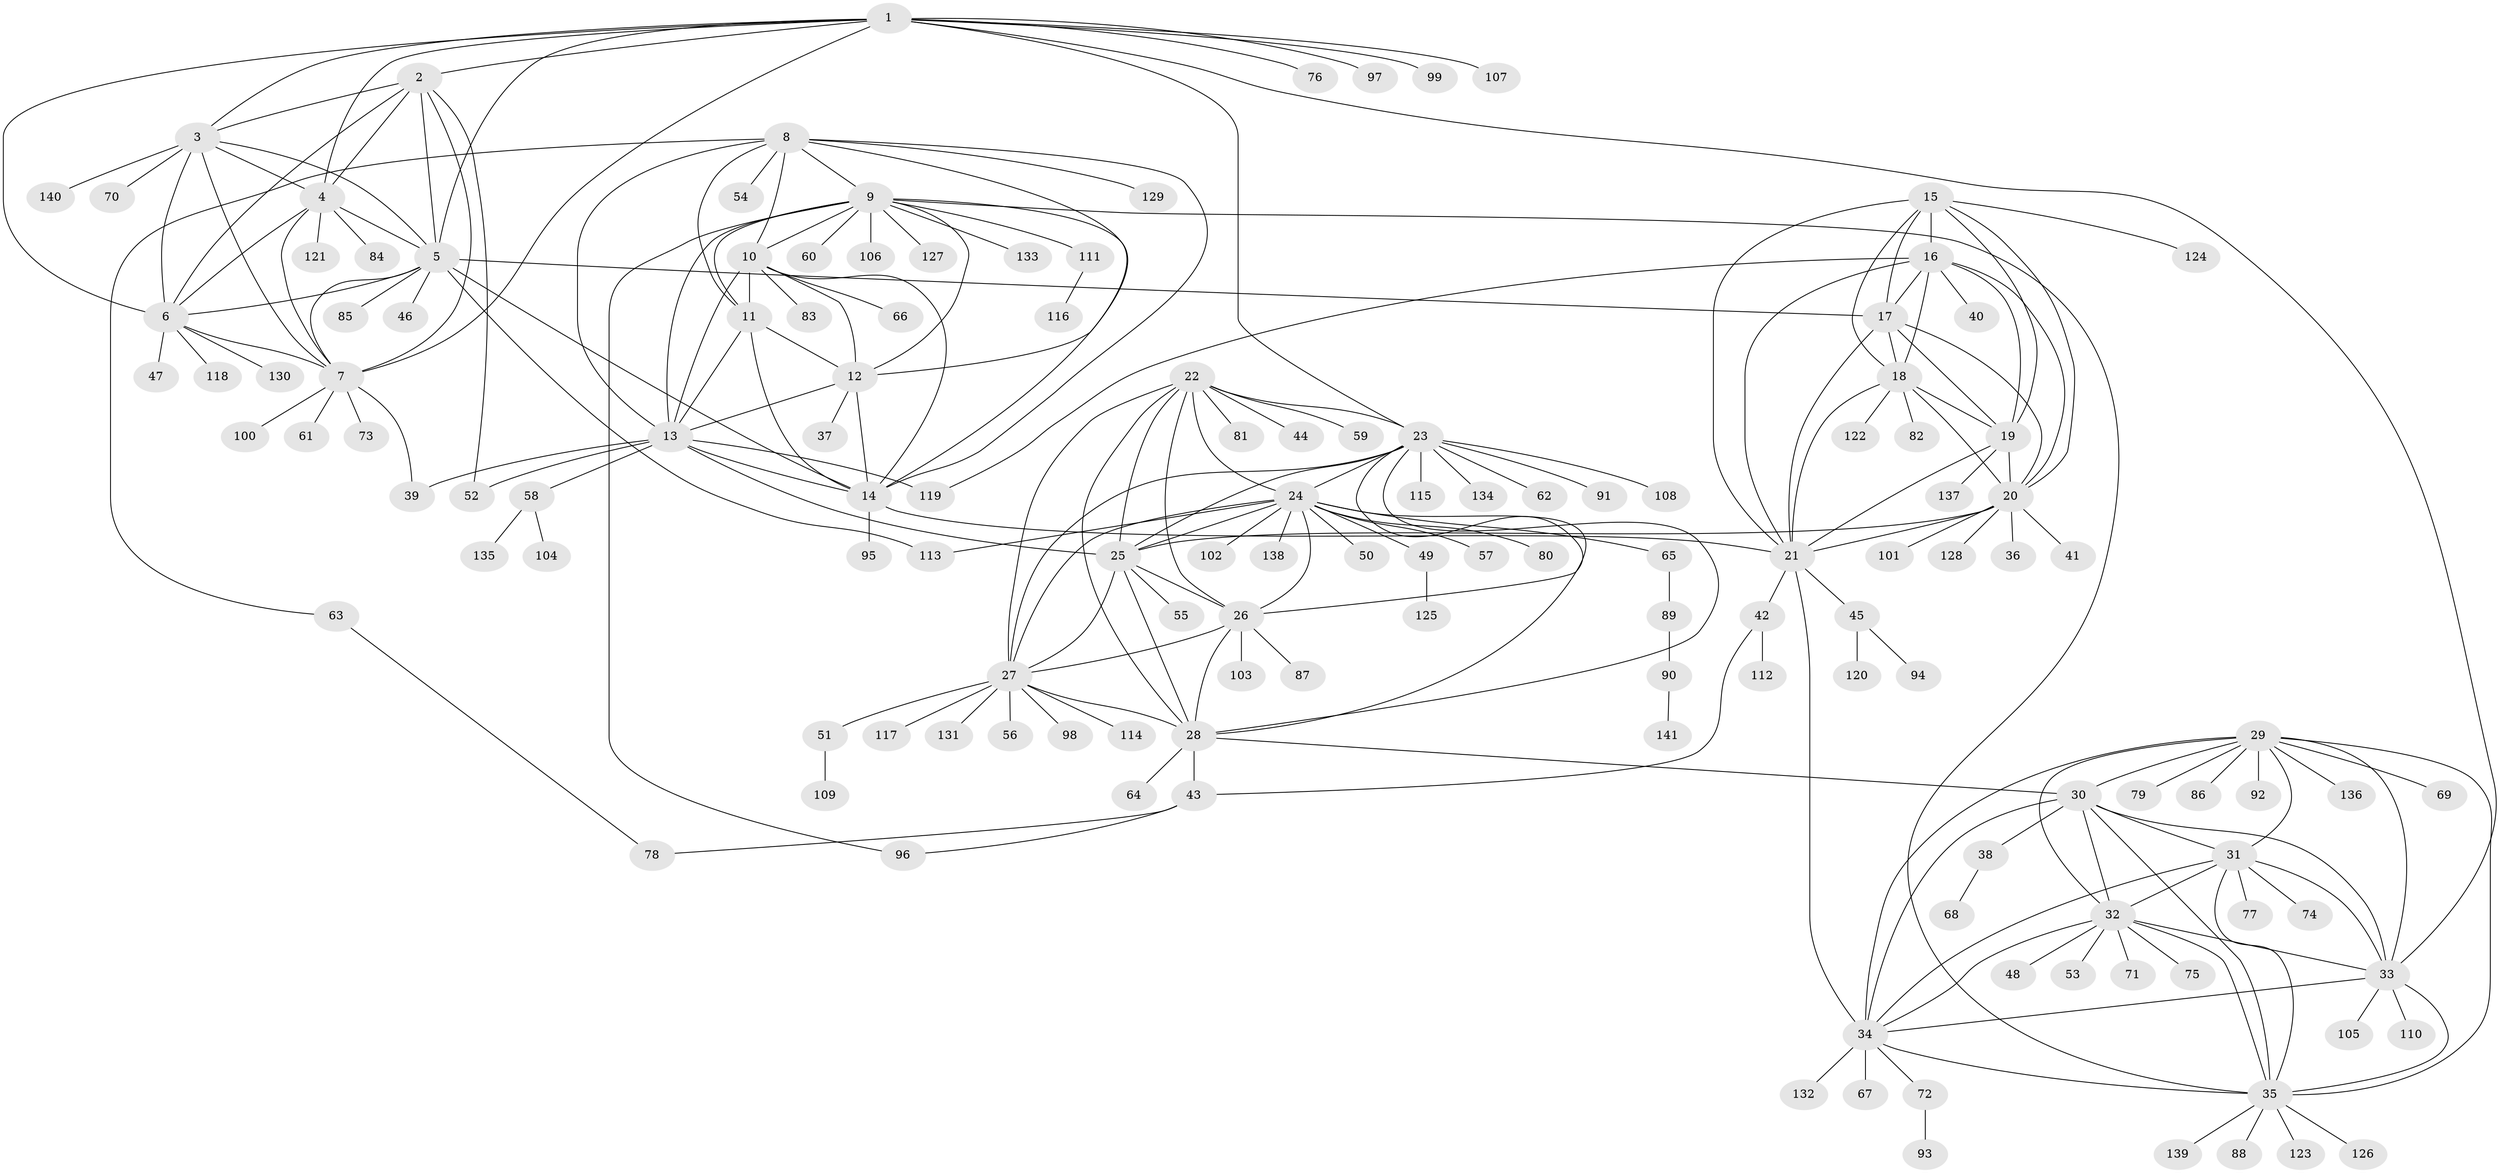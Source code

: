 // Generated by graph-tools (version 1.1) at 2025/02/03/09/25 03:02:46]
// undirected, 141 vertices, 228 edges
graph export_dot {
graph [start="1"]
  node [color=gray90,style=filled];
  1;
  2;
  3;
  4;
  5;
  6;
  7;
  8;
  9;
  10;
  11;
  12;
  13;
  14;
  15;
  16;
  17;
  18;
  19;
  20;
  21;
  22;
  23;
  24;
  25;
  26;
  27;
  28;
  29;
  30;
  31;
  32;
  33;
  34;
  35;
  36;
  37;
  38;
  39;
  40;
  41;
  42;
  43;
  44;
  45;
  46;
  47;
  48;
  49;
  50;
  51;
  52;
  53;
  54;
  55;
  56;
  57;
  58;
  59;
  60;
  61;
  62;
  63;
  64;
  65;
  66;
  67;
  68;
  69;
  70;
  71;
  72;
  73;
  74;
  75;
  76;
  77;
  78;
  79;
  80;
  81;
  82;
  83;
  84;
  85;
  86;
  87;
  88;
  89;
  90;
  91;
  92;
  93;
  94;
  95;
  96;
  97;
  98;
  99;
  100;
  101;
  102;
  103;
  104;
  105;
  106;
  107;
  108;
  109;
  110;
  111;
  112;
  113;
  114;
  115;
  116;
  117;
  118;
  119;
  120;
  121;
  122;
  123;
  124;
  125;
  126;
  127;
  128;
  129;
  130;
  131;
  132;
  133;
  134;
  135;
  136;
  137;
  138;
  139;
  140;
  141;
  1 -- 2;
  1 -- 3;
  1 -- 4;
  1 -- 5;
  1 -- 6;
  1 -- 7;
  1 -- 23;
  1 -- 33;
  1 -- 76;
  1 -- 97;
  1 -- 99;
  1 -- 107;
  2 -- 3;
  2 -- 4;
  2 -- 5;
  2 -- 6;
  2 -- 7;
  2 -- 52;
  3 -- 4;
  3 -- 5;
  3 -- 6;
  3 -- 7;
  3 -- 70;
  3 -- 140;
  4 -- 5;
  4 -- 6;
  4 -- 7;
  4 -- 84;
  4 -- 121;
  5 -- 6;
  5 -- 7;
  5 -- 14;
  5 -- 17;
  5 -- 46;
  5 -- 85;
  5 -- 113;
  6 -- 7;
  6 -- 47;
  6 -- 118;
  6 -- 130;
  7 -- 39;
  7 -- 61;
  7 -- 73;
  7 -- 100;
  8 -- 9;
  8 -- 10;
  8 -- 11;
  8 -- 12;
  8 -- 13;
  8 -- 14;
  8 -- 54;
  8 -- 63;
  8 -- 129;
  9 -- 10;
  9 -- 11;
  9 -- 12;
  9 -- 13;
  9 -- 14;
  9 -- 35;
  9 -- 60;
  9 -- 96;
  9 -- 106;
  9 -- 111;
  9 -- 127;
  9 -- 133;
  10 -- 11;
  10 -- 12;
  10 -- 13;
  10 -- 14;
  10 -- 66;
  10 -- 83;
  11 -- 12;
  11 -- 13;
  11 -- 14;
  12 -- 13;
  12 -- 14;
  12 -- 37;
  13 -- 14;
  13 -- 25;
  13 -- 39;
  13 -- 52;
  13 -- 58;
  13 -- 119;
  14 -- 21;
  14 -- 95;
  15 -- 16;
  15 -- 17;
  15 -- 18;
  15 -- 19;
  15 -- 20;
  15 -- 21;
  15 -- 124;
  16 -- 17;
  16 -- 18;
  16 -- 19;
  16 -- 20;
  16 -- 21;
  16 -- 40;
  16 -- 119;
  17 -- 18;
  17 -- 19;
  17 -- 20;
  17 -- 21;
  18 -- 19;
  18 -- 20;
  18 -- 21;
  18 -- 82;
  18 -- 122;
  19 -- 20;
  19 -- 21;
  19 -- 137;
  20 -- 21;
  20 -- 25;
  20 -- 36;
  20 -- 41;
  20 -- 101;
  20 -- 128;
  21 -- 34;
  21 -- 42;
  21 -- 45;
  22 -- 23;
  22 -- 24;
  22 -- 25;
  22 -- 26;
  22 -- 27;
  22 -- 28;
  22 -- 44;
  22 -- 59;
  22 -- 81;
  23 -- 24;
  23 -- 25;
  23 -- 26;
  23 -- 27;
  23 -- 28;
  23 -- 62;
  23 -- 91;
  23 -- 108;
  23 -- 115;
  23 -- 134;
  24 -- 25;
  24 -- 26;
  24 -- 27;
  24 -- 28;
  24 -- 49;
  24 -- 50;
  24 -- 57;
  24 -- 65;
  24 -- 80;
  24 -- 102;
  24 -- 113;
  24 -- 138;
  25 -- 26;
  25 -- 27;
  25 -- 28;
  25 -- 55;
  26 -- 27;
  26 -- 28;
  26 -- 87;
  26 -- 103;
  27 -- 28;
  27 -- 51;
  27 -- 56;
  27 -- 98;
  27 -- 114;
  27 -- 117;
  27 -- 131;
  28 -- 30;
  28 -- 43;
  28 -- 64;
  29 -- 30;
  29 -- 31;
  29 -- 32;
  29 -- 33;
  29 -- 34;
  29 -- 35;
  29 -- 69;
  29 -- 79;
  29 -- 86;
  29 -- 92;
  29 -- 136;
  30 -- 31;
  30 -- 32;
  30 -- 33;
  30 -- 34;
  30 -- 35;
  30 -- 38;
  31 -- 32;
  31 -- 33;
  31 -- 34;
  31 -- 35;
  31 -- 74;
  31 -- 77;
  32 -- 33;
  32 -- 34;
  32 -- 35;
  32 -- 48;
  32 -- 53;
  32 -- 71;
  32 -- 75;
  33 -- 34;
  33 -- 35;
  33 -- 105;
  33 -- 110;
  34 -- 35;
  34 -- 67;
  34 -- 72;
  34 -- 132;
  35 -- 88;
  35 -- 123;
  35 -- 126;
  35 -- 139;
  38 -- 68;
  42 -- 43;
  42 -- 112;
  43 -- 78;
  43 -- 96;
  45 -- 94;
  45 -- 120;
  49 -- 125;
  51 -- 109;
  58 -- 104;
  58 -- 135;
  63 -- 78;
  65 -- 89;
  72 -- 93;
  89 -- 90;
  90 -- 141;
  111 -- 116;
}
